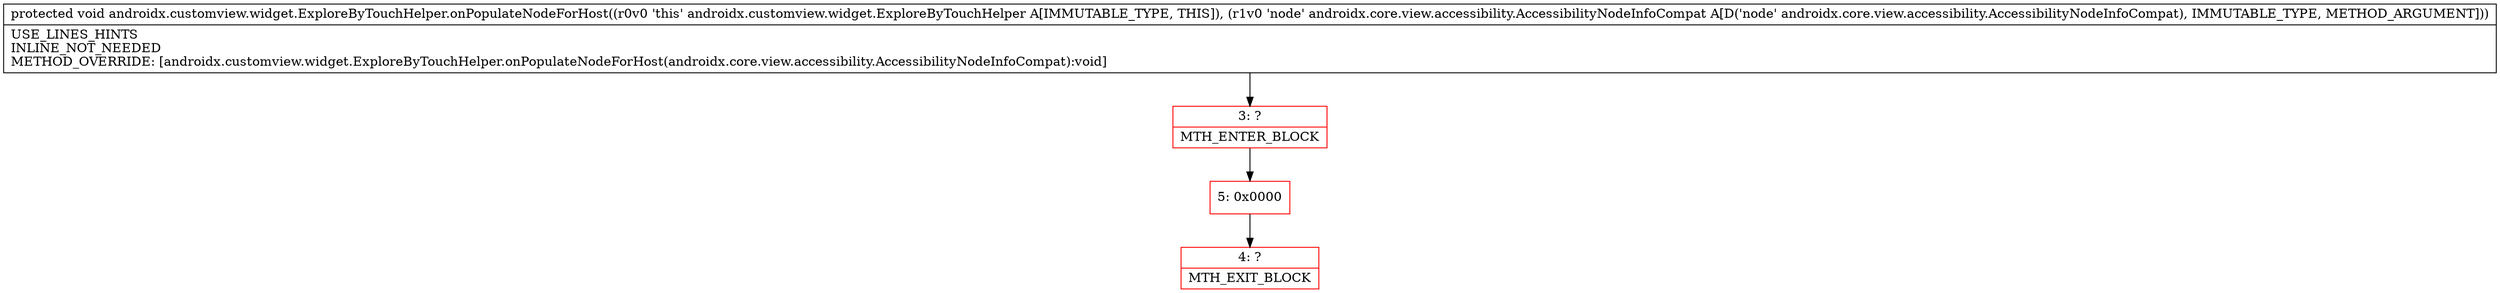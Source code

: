 digraph "CFG forandroidx.customview.widget.ExploreByTouchHelper.onPopulateNodeForHost(Landroidx\/core\/view\/accessibility\/AccessibilityNodeInfoCompat;)V" {
subgraph cluster_Region_580620858 {
label = "R(0)";
node [shape=record,color=blue];
}
Node_3 [shape=record,color=red,label="{3\:\ ?|MTH_ENTER_BLOCK\l}"];
Node_5 [shape=record,color=red,label="{5\:\ 0x0000}"];
Node_4 [shape=record,color=red,label="{4\:\ ?|MTH_EXIT_BLOCK\l}"];
MethodNode[shape=record,label="{protected void androidx.customview.widget.ExploreByTouchHelper.onPopulateNodeForHost((r0v0 'this' androidx.customview.widget.ExploreByTouchHelper A[IMMUTABLE_TYPE, THIS]), (r1v0 'node' androidx.core.view.accessibility.AccessibilityNodeInfoCompat A[D('node' androidx.core.view.accessibility.AccessibilityNodeInfoCompat), IMMUTABLE_TYPE, METHOD_ARGUMENT]))  | USE_LINES_HINTS\lINLINE_NOT_NEEDED\lMETHOD_OVERRIDE: [androidx.customview.widget.ExploreByTouchHelper.onPopulateNodeForHost(androidx.core.view.accessibility.AccessibilityNodeInfoCompat):void]\l}"];
MethodNode -> Node_3;Node_3 -> Node_5;
Node_5 -> Node_4;
}


